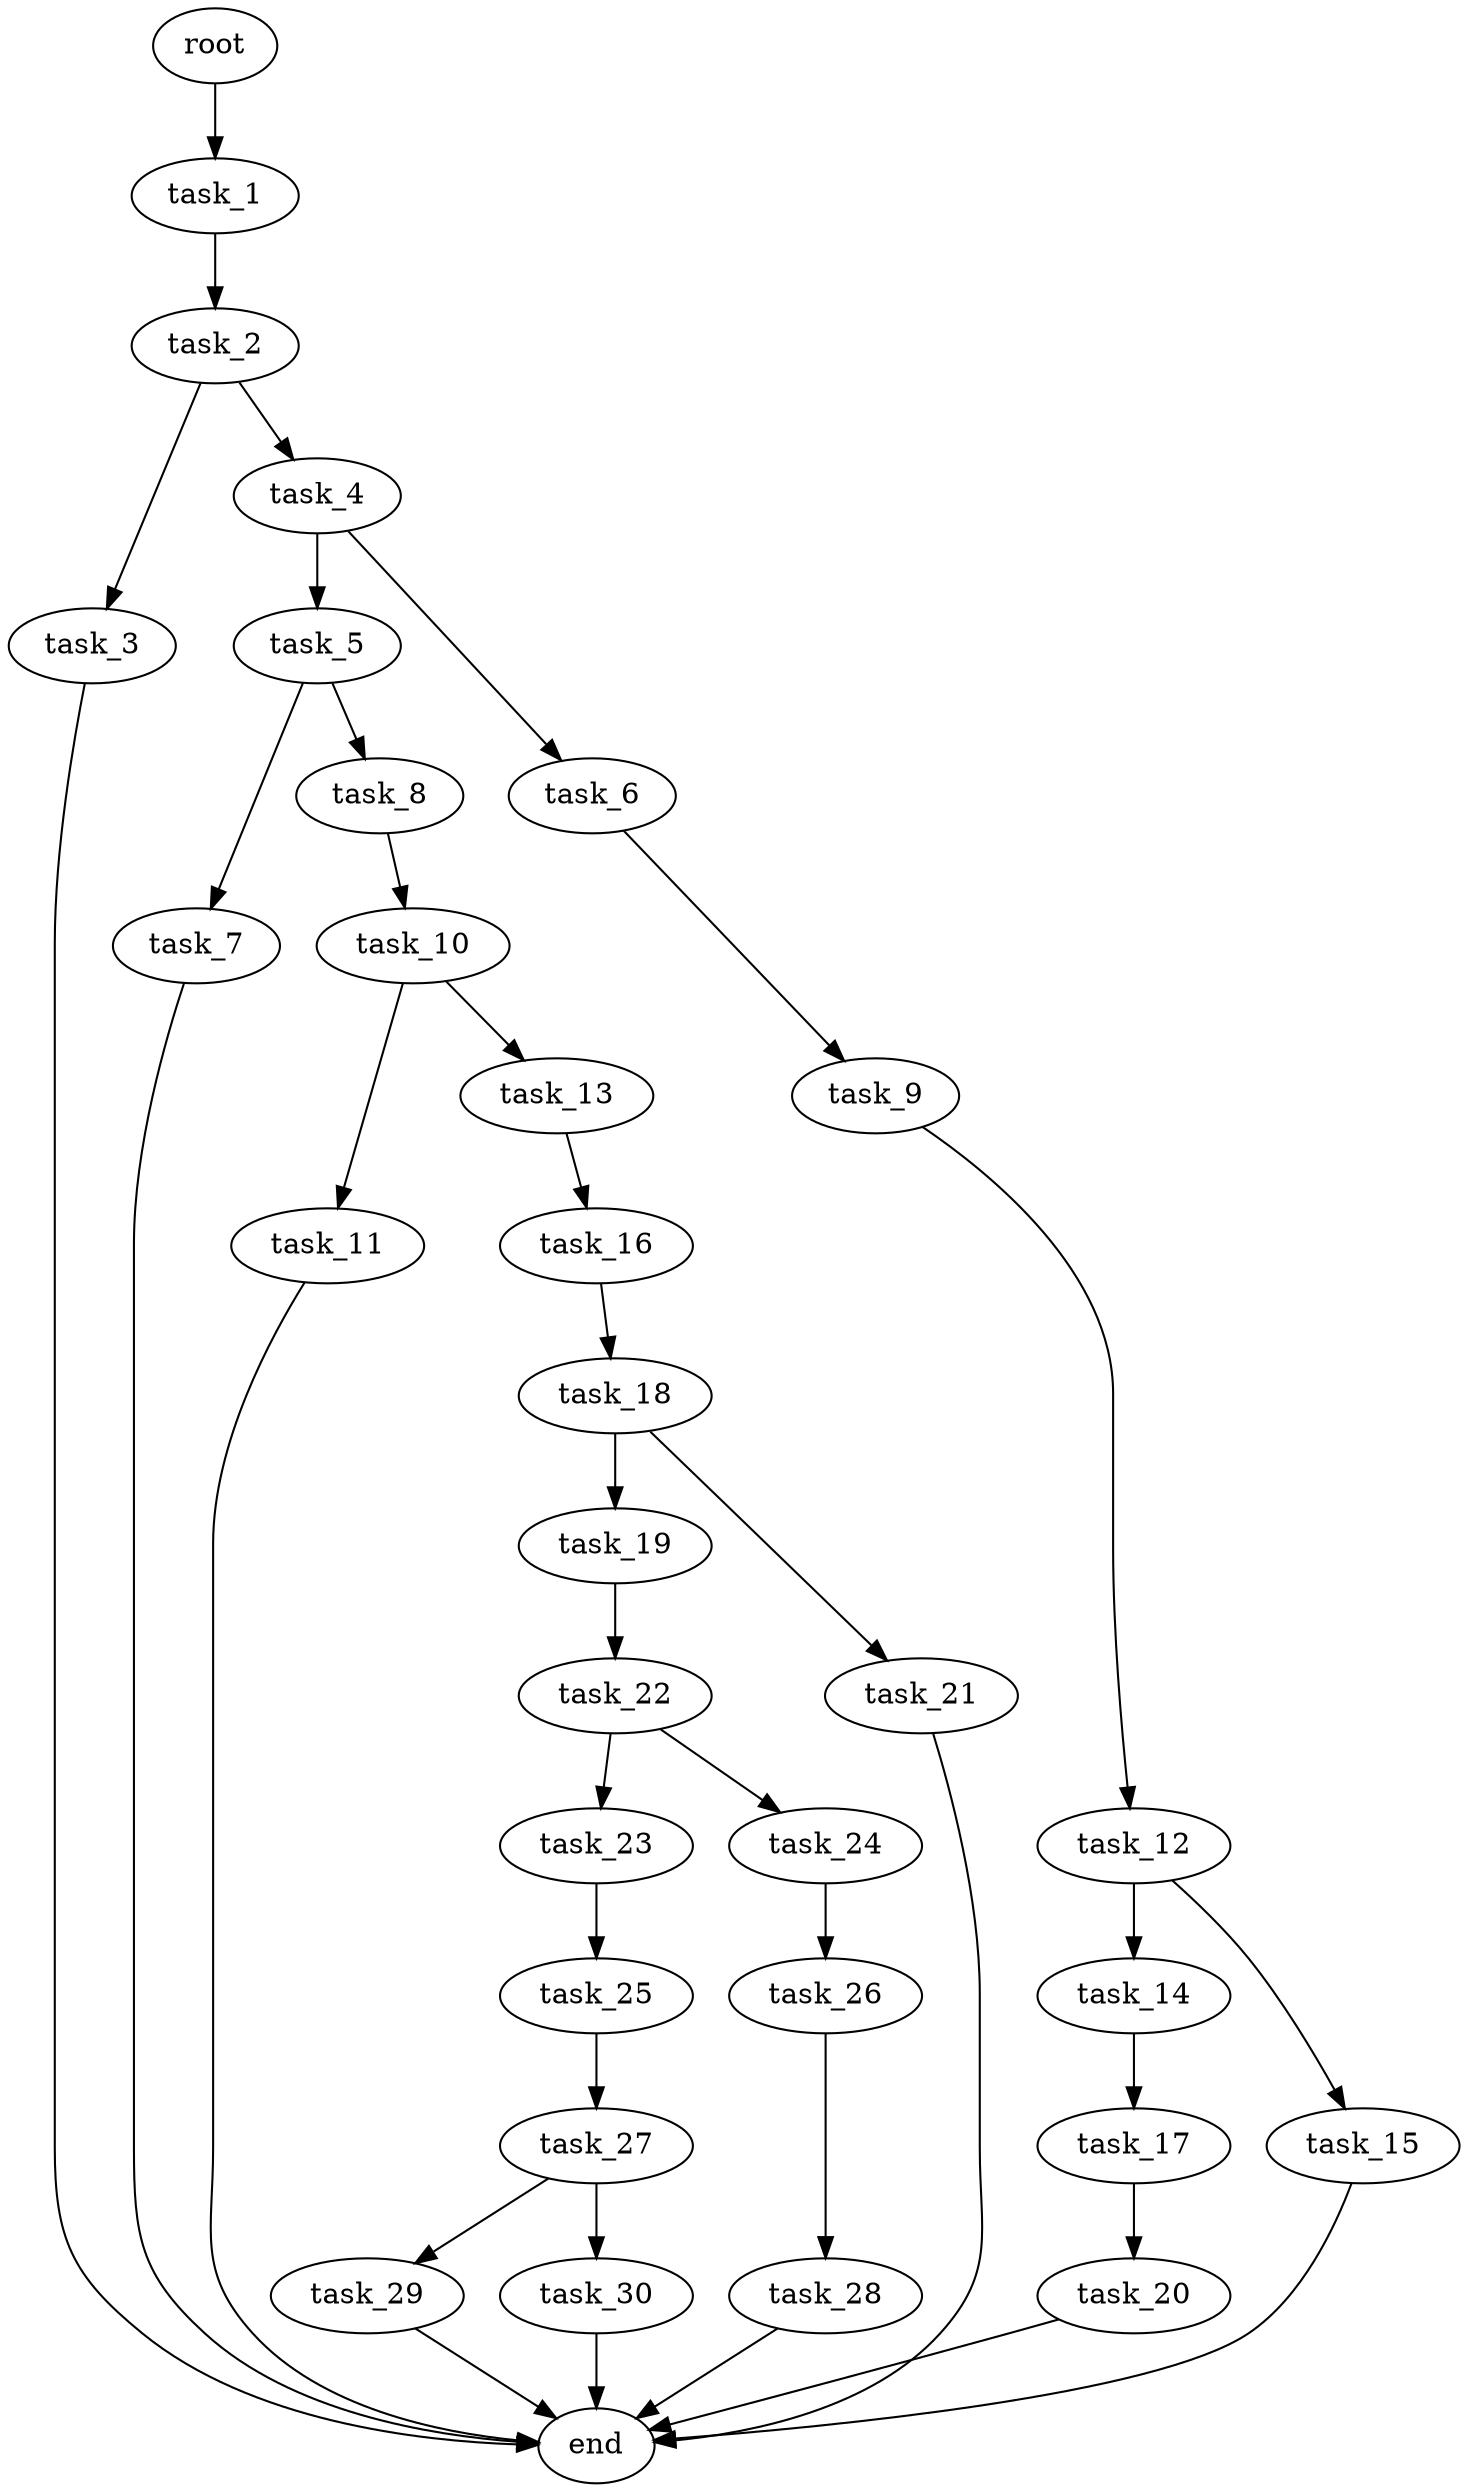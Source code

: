 digraph G {
  root [size="0.000000e+00"];
  task_1 [size="9.308328e+10"];
  task_2 [size="8.391924e+10"];
  task_3 [size="6.499957e+10"];
  task_4 [size="7.914015e+10"];
  task_5 [size="1.376858e+10"];
  task_6 [size="2.869507e+10"];
  task_7 [size="8.297786e+10"];
  task_8 [size="6.961024e+10"];
  task_9 [size="1.388788e+10"];
  task_10 [size="7.055656e+10"];
  task_11 [size="4.486566e+10"];
  task_12 [size="5.350673e+08"];
  task_13 [size="7.931785e+09"];
  task_14 [size="2.559983e+10"];
  task_15 [size="8.349796e+10"];
  task_16 [size="5.488494e+10"];
  task_17 [size="7.272621e+10"];
  task_18 [size="5.278187e+10"];
  task_19 [size="1.112757e+10"];
  task_20 [size="2.881728e+10"];
  task_21 [size="3.012211e+10"];
  task_22 [size="4.784467e+09"];
  task_23 [size="4.198836e+10"];
  task_24 [size="7.939197e+10"];
  task_25 [size="4.571679e+10"];
  task_26 [size="1.109468e+10"];
  task_27 [size="9.051564e+10"];
  task_28 [size="5.967794e+10"];
  task_29 [size="1.653371e+09"];
  task_30 [size="5.154242e+10"];
  end [size="0.000000e+00"];

  root -> task_1 [size="1.000000e-12"];
  task_1 -> task_2 [size="8.391924e+08"];
  task_2 -> task_3 [size="6.499957e+08"];
  task_2 -> task_4 [size="7.914015e+08"];
  task_3 -> end [size="1.000000e-12"];
  task_4 -> task_5 [size="1.376858e+08"];
  task_4 -> task_6 [size="2.869507e+08"];
  task_5 -> task_7 [size="8.297786e+08"];
  task_5 -> task_8 [size="6.961024e+08"];
  task_6 -> task_9 [size="1.388788e+08"];
  task_7 -> end [size="1.000000e-12"];
  task_8 -> task_10 [size="7.055656e+08"];
  task_9 -> task_12 [size="5.350673e+06"];
  task_10 -> task_11 [size="4.486566e+08"];
  task_10 -> task_13 [size="7.931785e+07"];
  task_11 -> end [size="1.000000e-12"];
  task_12 -> task_14 [size="2.559983e+08"];
  task_12 -> task_15 [size="8.349796e+08"];
  task_13 -> task_16 [size="5.488494e+08"];
  task_14 -> task_17 [size="7.272621e+08"];
  task_15 -> end [size="1.000000e-12"];
  task_16 -> task_18 [size="5.278187e+08"];
  task_17 -> task_20 [size="2.881728e+08"];
  task_18 -> task_19 [size="1.112757e+08"];
  task_18 -> task_21 [size="3.012211e+08"];
  task_19 -> task_22 [size="4.784467e+07"];
  task_20 -> end [size="1.000000e-12"];
  task_21 -> end [size="1.000000e-12"];
  task_22 -> task_23 [size="4.198836e+08"];
  task_22 -> task_24 [size="7.939197e+08"];
  task_23 -> task_25 [size="4.571679e+08"];
  task_24 -> task_26 [size="1.109468e+08"];
  task_25 -> task_27 [size="9.051564e+08"];
  task_26 -> task_28 [size="5.967794e+08"];
  task_27 -> task_29 [size="1.653371e+07"];
  task_27 -> task_30 [size="5.154242e+08"];
  task_28 -> end [size="1.000000e-12"];
  task_29 -> end [size="1.000000e-12"];
  task_30 -> end [size="1.000000e-12"];
}
